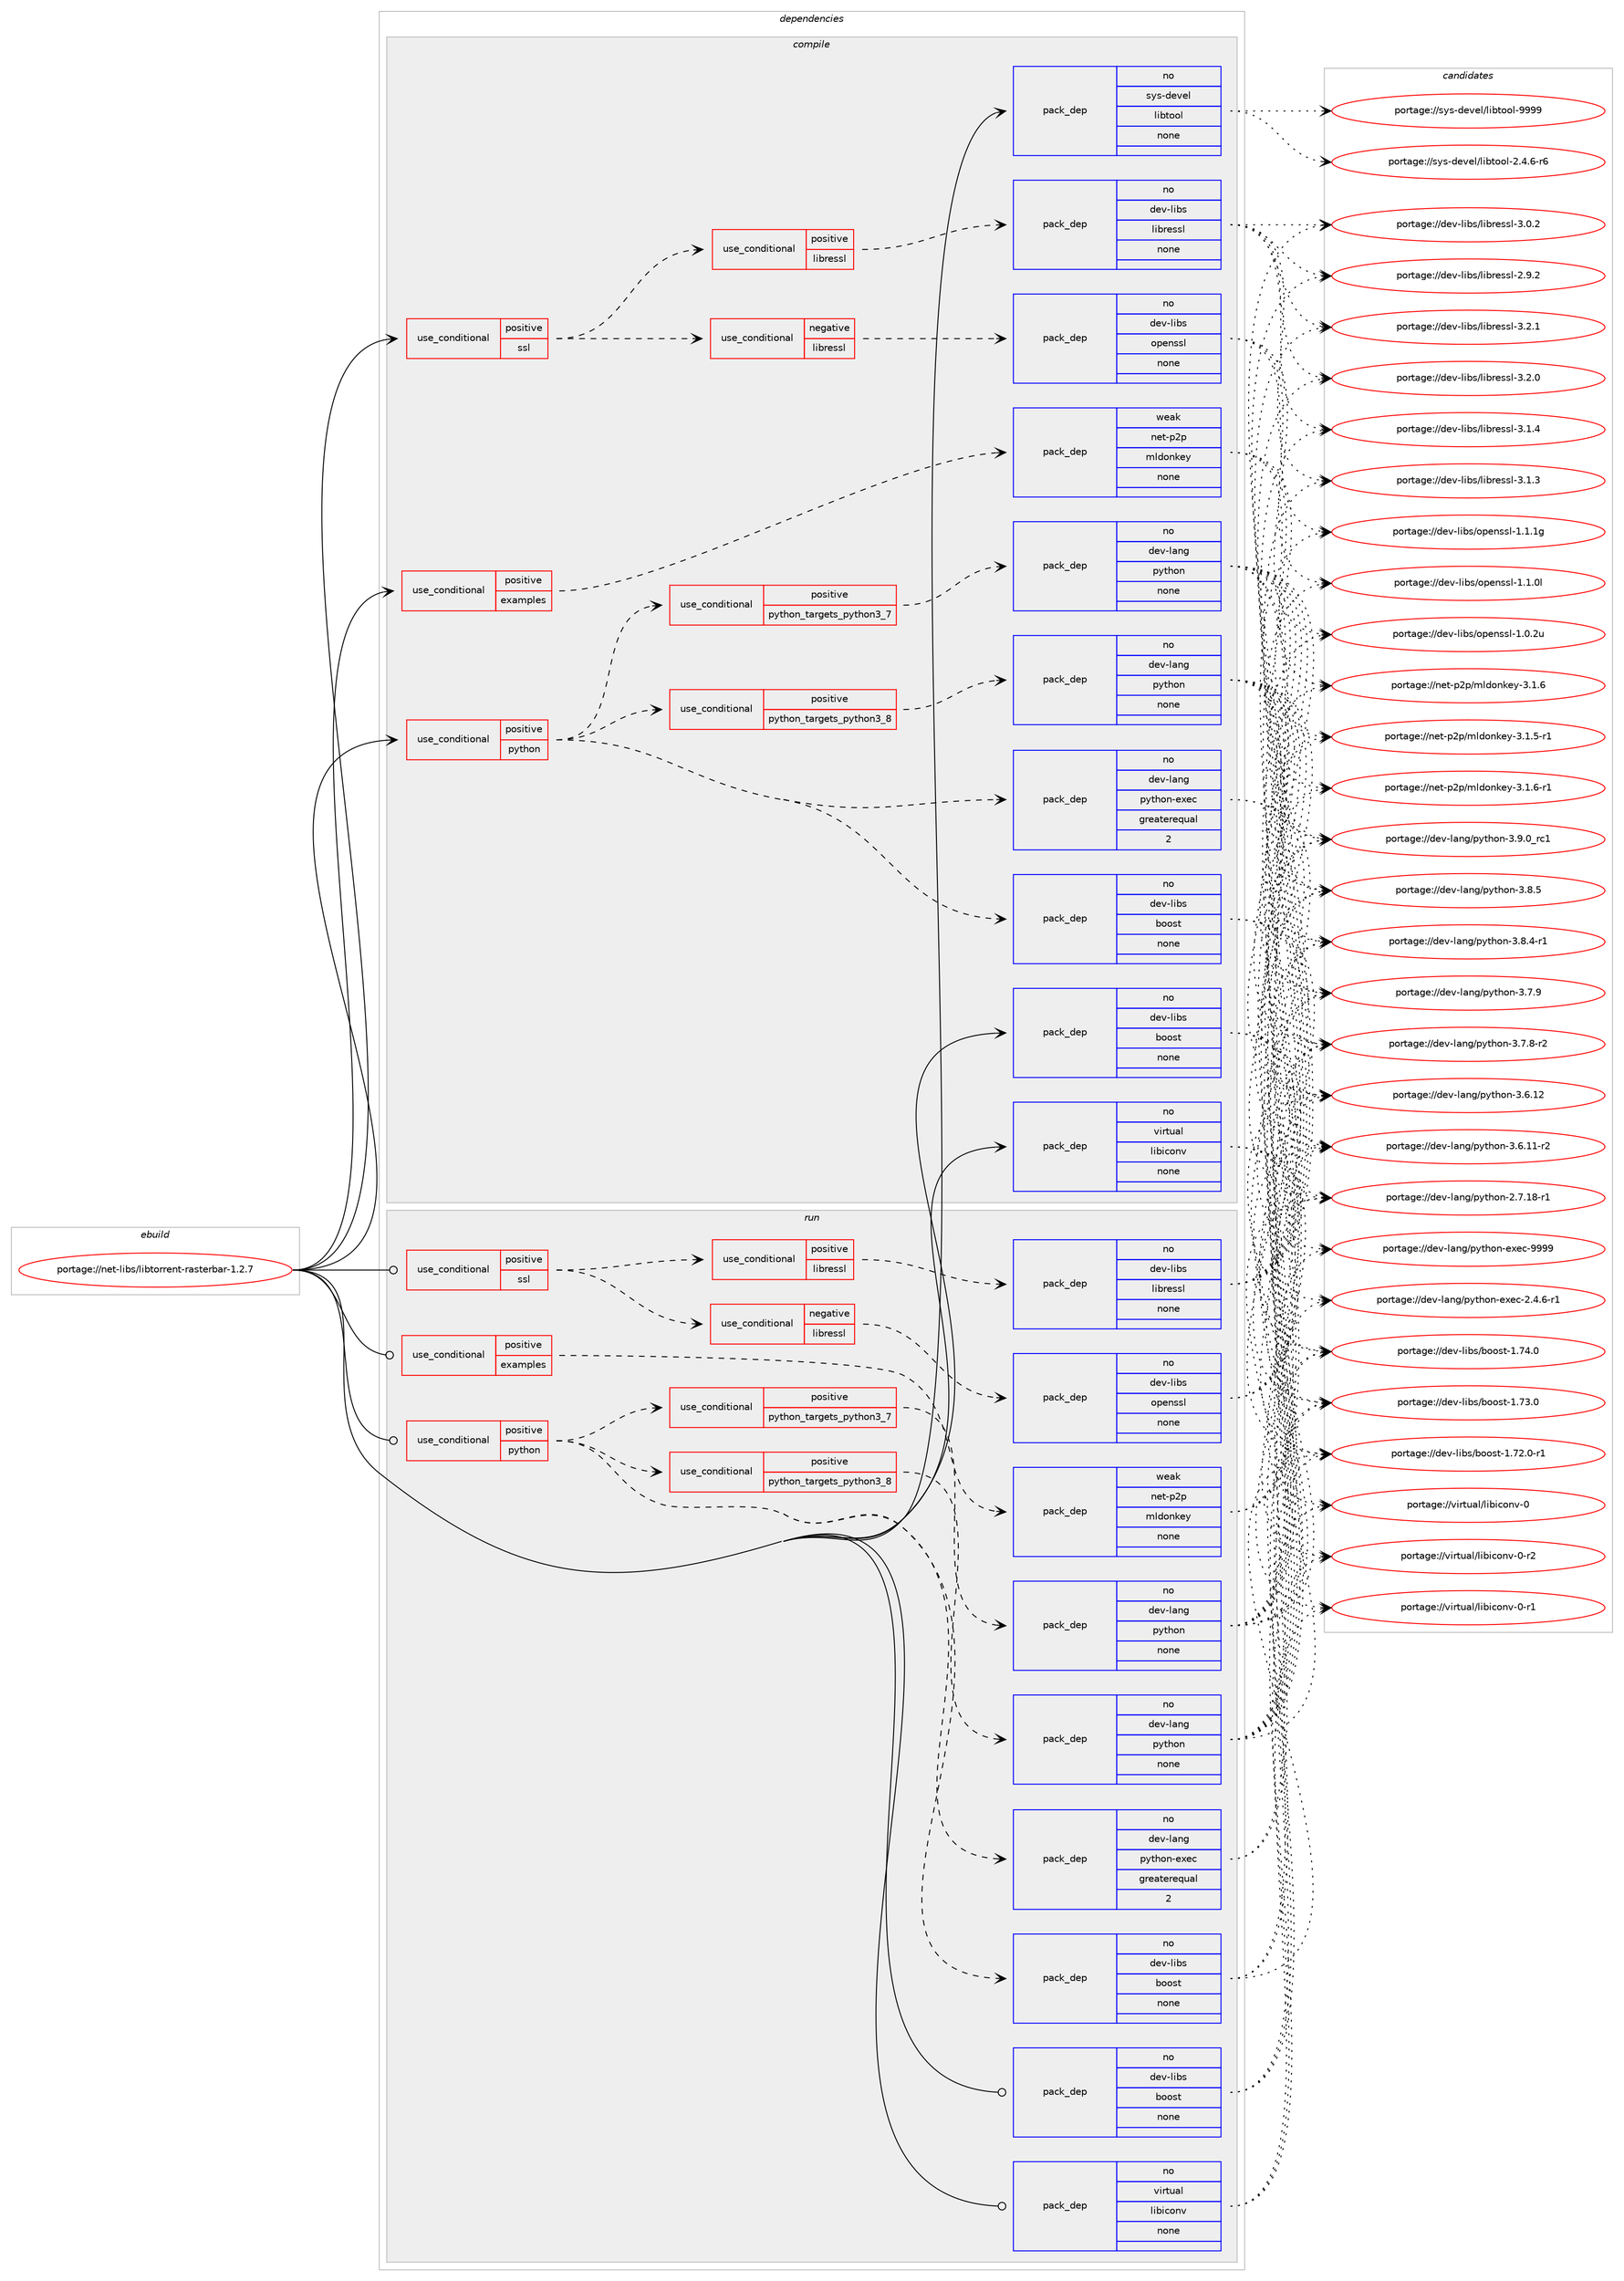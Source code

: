 digraph prolog {

# *************
# Graph options
# *************

newrank=true;
concentrate=true;
compound=true;
graph [rankdir=LR,fontname=Helvetica,fontsize=10,ranksep=1.5];#, ranksep=2.5, nodesep=0.2];
edge  [arrowhead=vee];
node  [fontname=Helvetica,fontsize=10];

# **********
# The ebuild
# **********

subgraph cluster_leftcol {
color=gray;
rank=same;
label=<<i>ebuild</i>>;
id [label="portage://net-libs/libtorrent-rasterbar-1.2.7", color=red, width=4, href="../net-libs/libtorrent-rasterbar-1.2.7.svg"];
}

# ****************
# The dependencies
# ****************

subgraph cluster_midcol {
color=gray;
label=<<i>dependencies</i>>;
subgraph cluster_compile {
fillcolor="#eeeeee";
style=filled;
label=<<i>compile</i>>;
subgraph cond734 {
dependency4395 [label=<<TABLE BORDER="0" CELLBORDER="1" CELLSPACING="0" CELLPADDING="4"><TR><TD ROWSPAN="3" CELLPADDING="10">use_conditional</TD></TR><TR><TD>positive</TD></TR><TR><TD>examples</TD></TR></TABLE>>, shape=none, color=red];
subgraph pack3594 {
dependency4396 [label=<<TABLE BORDER="0" CELLBORDER="1" CELLSPACING="0" CELLPADDING="4" WIDTH="220"><TR><TD ROWSPAN="6" CELLPADDING="30">pack_dep</TD></TR><TR><TD WIDTH="110">weak</TD></TR><TR><TD>net-p2p</TD></TR><TR><TD>mldonkey</TD></TR><TR><TD>none</TD></TR><TR><TD></TD></TR></TABLE>>, shape=none, color=blue];
}
dependency4395:e -> dependency4396:w [weight=20,style="dashed",arrowhead="vee"];
}
id:e -> dependency4395:w [weight=20,style="solid",arrowhead="vee"];
subgraph cond735 {
dependency4397 [label=<<TABLE BORDER="0" CELLBORDER="1" CELLSPACING="0" CELLPADDING="4"><TR><TD ROWSPAN="3" CELLPADDING="10">use_conditional</TD></TR><TR><TD>positive</TD></TR><TR><TD>python</TD></TR></TABLE>>, shape=none, color=red];
subgraph cond736 {
dependency4398 [label=<<TABLE BORDER="0" CELLBORDER="1" CELLSPACING="0" CELLPADDING="4"><TR><TD ROWSPAN="3" CELLPADDING="10">use_conditional</TD></TR><TR><TD>positive</TD></TR><TR><TD>python_targets_python3_7</TD></TR></TABLE>>, shape=none, color=red];
subgraph pack3595 {
dependency4399 [label=<<TABLE BORDER="0" CELLBORDER="1" CELLSPACING="0" CELLPADDING="4" WIDTH="220"><TR><TD ROWSPAN="6" CELLPADDING="30">pack_dep</TD></TR><TR><TD WIDTH="110">no</TD></TR><TR><TD>dev-lang</TD></TR><TR><TD>python</TD></TR><TR><TD>none</TD></TR><TR><TD></TD></TR></TABLE>>, shape=none, color=blue];
}
dependency4398:e -> dependency4399:w [weight=20,style="dashed",arrowhead="vee"];
}
dependency4397:e -> dependency4398:w [weight=20,style="dashed",arrowhead="vee"];
subgraph cond737 {
dependency4400 [label=<<TABLE BORDER="0" CELLBORDER="1" CELLSPACING="0" CELLPADDING="4"><TR><TD ROWSPAN="3" CELLPADDING="10">use_conditional</TD></TR><TR><TD>positive</TD></TR><TR><TD>python_targets_python3_8</TD></TR></TABLE>>, shape=none, color=red];
subgraph pack3596 {
dependency4401 [label=<<TABLE BORDER="0" CELLBORDER="1" CELLSPACING="0" CELLPADDING="4" WIDTH="220"><TR><TD ROWSPAN="6" CELLPADDING="30">pack_dep</TD></TR><TR><TD WIDTH="110">no</TD></TR><TR><TD>dev-lang</TD></TR><TR><TD>python</TD></TR><TR><TD>none</TD></TR><TR><TD></TD></TR></TABLE>>, shape=none, color=blue];
}
dependency4400:e -> dependency4401:w [weight=20,style="dashed",arrowhead="vee"];
}
dependency4397:e -> dependency4400:w [weight=20,style="dashed",arrowhead="vee"];
subgraph pack3597 {
dependency4402 [label=<<TABLE BORDER="0" CELLBORDER="1" CELLSPACING="0" CELLPADDING="4" WIDTH="220"><TR><TD ROWSPAN="6" CELLPADDING="30">pack_dep</TD></TR><TR><TD WIDTH="110">no</TD></TR><TR><TD>dev-lang</TD></TR><TR><TD>python-exec</TD></TR><TR><TD>greaterequal</TD></TR><TR><TD>2</TD></TR></TABLE>>, shape=none, color=blue];
}
dependency4397:e -> dependency4402:w [weight=20,style="dashed",arrowhead="vee"];
subgraph pack3598 {
dependency4403 [label=<<TABLE BORDER="0" CELLBORDER="1" CELLSPACING="0" CELLPADDING="4" WIDTH="220"><TR><TD ROWSPAN="6" CELLPADDING="30">pack_dep</TD></TR><TR><TD WIDTH="110">no</TD></TR><TR><TD>dev-libs</TD></TR><TR><TD>boost</TD></TR><TR><TD>none</TD></TR><TR><TD></TD></TR></TABLE>>, shape=none, color=blue];
}
dependency4397:e -> dependency4403:w [weight=20,style="dashed",arrowhead="vee"];
}
id:e -> dependency4397:w [weight=20,style="solid",arrowhead="vee"];
subgraph cond738 {
dependency4404 [label=<<TABLE BORDER="0" CELLBORDER="1" CELLSPACING="0" CELLPADDING="4"><TR><TD ROWSPAN="3" CELLPADDING="10">use_conditional</TD></TR><TR><TD>positive</TD></TR><TR><TD>ssl</TD></TR></TABLE>>, shape=none, color=red];
subgraph cond739 {
dependency4405 [label=<<TABLE BORDER="0" CELLBORDER="1" CELLSPACING="0" CELLPADDING="4"><TR><TD ROWSPAN="3" CELLPADDING="10">use_conditional</TD></TR><TR><TD>negative</TD></TR><TR><TD>libressl</TD></TR></TABLE>>, shape=none, color=red];
subgraph pack3599 {
dependency4406 [label=<<TABLE BORDER="0" CELLBORDER="1" CELLSPACING="0" CELLPADDING="4" WIDTH="220"><TR><TD ROWSPAN="6" CELLPADDING="30">pack_dep</TD></TR><TR><TD WIDTH="110">no</TD></TR><TR><TD>dev-libs</TD></TR><TR><TD>openssl</TD></TR><TR><TD>none</TD></TR><TR><TD></TD></TR></TABLE>>, shape=none, color=blue];
}
dependency4405:e -> dependency4406:w [weight=20,style="dashed",arrowhead="vee"];
}
dependency4404:e -> dependency4405:w [weight=20,style="dashed",arrowhead="vee"];
subgraph cond740 {
dependency4407 [label=<<TABLE BORDER="0" CELLBORDER="1" CELLSPACING="0" CELLPADDING="4"><TR><TD ROWSPAN="3" CELLPADDING="10">use_conditional</TD></TR><TR><TD>positive</TD></TR><TR><TD>libressl</TD></TR></TABLE>>, shape=none, color=red];
subgraph pack3600 {
dependency4408 [label=<<TABLE BORDER="0" CELLBORDER="1" CELLSPACING="0" CELLPADDING="4" WIDTH="220"><TR><TD ROWSPAN="6" CELLPADDING="30">pack_dep</TD></TR><TR><TD WIDTH="110">no</TD></TR><TR><TD>dev-libs</TD></TR><TR><TD>libressl</TD></TR><TR><TD>none</TD></TR><TR><TD></TD></TR></TABLE>>, shape=none, color=blue];
}
dependency4407:e -> dependency4408:w [weight=20,style="dashed",arrowhead="vee"];
}
dependency4404:e -> dependency4407:w [weight=20,style="dashed",arrowhead="vee"];
}
id:e -> dependency4404:w [weight=20,style="solid",arrowhead="vee"];
subgraph pack3601 {
dependency4409 [label=<<TABLE BORDER="0" CELLBORDER="1" CELLSPACING="0" CELLPADDING="4" WIDTH="220"><TR><TD ROWSPAN="6" CELLPADDING="30">pack_dep</TD></TR><TR><TD WIDTH="110">no</TD></TR><TR><TD>dev-libs</TD></TR><TR><TD>boost</TD></TR><TR><TD>none</TD></TR><TR><TD></TD></TR></TABLE>>, shape=none, color=blue];
}
id:e -> dependency4409:w [weight=20,style="solid",arrowhead="vee"];
subgraph pack3602 {
dependency4410 [label=<<TABLE BORDER="0" CELLBORDER="1" CELLSPACING="0" CELLPADDING="4" WIDTH="220"><TR><TD ROWSPAN="6" CELLPADDING="30">pack_dep</TD></TR><TR><TD WIDTH="110">no</TD></TR><TR><TD>sys-devel</TD></TR><TR><TD>libtool</TD></TR><TR><TD>none</TD></TR><TR><TD></TD></TR></TABLE>>, shape=none, color=blue];
}
id:e -> dependency4410:w [weight=20,style="solid",arrowhead="vee"];
subgraph pack3603 {
dependency4411 [label=<<TABLE BORDER="0" CELLBORDER="1" CELLSPACING="0" CELLPADDING="4" WIDTH="220"><TR><TD ROWSPAN="6" CELLPADDING="30">pack_dep</TD></TR><TR><TD WIDTH="110">no</TD></TR><TR><TD>virtual</TD></TR><TR><TD>libiconv</TD></TR><TR><TD>none</TD></TR><TR><TD></TD></TR></TABLE>>, shape=none, color=blue];
}
id:e -> dependency4411:w [weight=20,style="solid",arrowhead="vee"];
}
subgraph cluster_compileandrun {
fillcolor="#eeeeee";
style=filled;
label=<<i>compile and run</i>>;
}
subgraph cluster_run {
fillcolor="#eeeeee";
style=filled;
label=<<i>run</i>>;
subgraph cond741 {
dependency4412 [label=<<TABLE BORDER="0" CELLBORDER="1" CELLSPACING="0" CELLPADDING="4"><TR><TD ROWSPAN="3" CELLPADDING="10">use_conditional</TD></TR><TR><TD>positive</TD></TR><TR><TD>examples</TD></TR></TABLE>>, shape=none, color=red];
subgraph pack3604 {
dependency4413 [label=<<TABLE BORDER="0" CELLBORDER="1" CELLSPACING="0" CELLPADDING="4" WIDTH="220"><TR><TD ROWSPAN="6" CELLPADDING="30">pack_dep</TD></TR><TR><TD WIDTH="110">weak</TD></TR><TR><TD>net-p2p</TD></TR><TR><TD>mldonkey</TD></TR><TR><TD>none</TD></TR><TR><TD></TD></TR></TABLE>>, shape=none, color=blue];
}
dependency4412:e -> dependency4413:w [weight=20,style="dashed",arrowhead="vee"];
}
id:e -> dependency4412:w [weight=20,style="solid",arrowhead="odot"];
subgraph cond742 {
dependency4414 [label=<<TABLE BORDER="0" CELLBORDER="1" CELLSPACING="0" CELLPADDING="4"><TR><TD ROWSPAN="3" CELLPADDING="10">use_conditional</TD></TR><TR><TD>positive</TD></TR><TR><TD>python</TD></TR></TABLE>>, shape=none, color=red];
subgraph cond743 {
dependency4415 [label=<<TABLE BORDER="0" CELLBORDER="1" CELLSPACING="0" CELLPADDING="4"><TR><TD ROWSPAN="3" CELLPADDING="10">use_conditional</TD></TR><TR><TD>positive</TD></TR><TR><TD>python_targets_python3_7</TD></TR></TABLE>>, shape=none, color=red];
subgraph pack3605 {
dependency4416 [label=<<TABLE BORDER="0" CELLBORDER="1" CELLSPACING="0" CELLPADDING="4" WIDTH="220"><TR><TD ROWSPAN="6" CELLPADDING="30">pack_dep</TD></TR><TR><TD WIDTH="110">no</TD></TR><TR><TD>dev-lang</TD></TR><TR><TD>python</TD></TR><TR><TD>none</TD></TR><TR><TD></TD></TR></TABLE>>, shape=none, color=blue];
}
dependency4415:e -> dependency4416:w [weight=20,style="dashed",arrowhead="vee"];
}
dependency4414:e -> dependency4415:w [weight=20,style="dashed",arrowhead="vee"];
subgraph cond744 {
dependency4417 [label=<<TABLE BORDER="0" CELLBORDER="1" CELLSPACING="0" CELLPADDING="4"><TR><TD ROWSPAN="3" CELLPADDING="10">use_conditional</TD></TR><TR><TD>positive</TD></TR><TR><TD>python_targets_python3_8</TD></TR></TABLE>>, shape=none, color=red];
subgraph pack3606 {
dependency4418 [label=<<TABLE BORDER="0" CELLBORDER="1" CELLSPACING="0" CELLPADDING="4" WIDTH="220"><TR><TD ROWSPAN="6" CELLPADDING="30">pack_dep</TD></TR><TR><TD WIDTH="110">no</TD></TR><TR><TD>dev-lang</TD></TR><TR><TD>python</TD></TR><TR><TD>none</TD></TR><TR><TD></TD></TR></TABLE>>, shape=none, color=blue];
}
dependency4417:e -> dependency4418:w [weight=20,style="dashed",arrowhead="vee"];
}
dependency4414:e -> dependency4417:w [weight=20,style="dashed",arrowhead="vee"];
subgraph pack3607 {
dependency4419 [label=<<TABLE BORDER="0" CELLBORDER="1" CELLSPACING="0" CELLPADDING="4" WIDTH="220"><TR><TD ROWSPAN="6" CELLPADDING="30">pack_dep</TD></TR><TR><TD WIDTH="110">no</TD></TR><TR><TD>dev-lang</TD></TR><TR><TD>python-exec</TD></TR><TR><TD>greaterequal</TD></TR><TR><TD>2</TD></TR></TABLE>>, shape=none, color=blue];
}
dependency4414:e -> dependency4419:w [weight=20,style="dashed",arrowhead="vee"];
subgraph pack3608 {
dependency4420 [label=<<TABLE BORDER="0" CELLBORDER="1" CELLSPACING="0" CELLPADDING="4" WIDTH="220"><TR><TD ROWSPAN="6" CELLPADDING="30">pack_dep</TD></TR><TR><TD WIDTH="110">no</TD></TR><TR><TD>dev-libs</TD></TR><TR><TD>boost</TD></TR><TR><TD>none</TD></TR><TR><TD></TD></TR></TABLE>>, shape=none, color=blue];
}
dependency4414:e -> dependency4420:w [weight=20,style="dashed",arrowhead="vee"];
}
id:e -> dependency4414:w [weight=20,style="solid",arrowhead="odot"];
subgraph cond745 {
dependency4421 [label=<<TABLE BORDER="0" CELLBORDER="1" CELLSPACING="0" CELLPADDING="4"><TR><TD ROWSPAN="3" CELLPADDING="10">use_conditional</TD></TR><TR><TD>positive</TD></TR><TR><TD>ssl</TD></TR></TABLE>>, shape=none, color=red];
subgraph cond746 {
dependency4422 [label=<<TABLE BORDER="0" CELLBORDER="1" CELLSPACING="0" CELLPADDING="4"><TR><TD ROWSPAN="3" CELLPADDING="10">use_conditional</TD></TR><TR><TD>negative</TD></TR><TR><TD>libressl</TD></TR></TABLE>>, shape=none, color=red];
subgraph pack3609 {
dependency4423 [label=<<TABLE BORDER="0" CELLBORDER="1" CELLSPACING="0" CELLPADDING="4" WIDTH="220"><TR><TD ROWSPAN="6" CELLPADDING="30">pack_dep</TD></TR><TR><TD WIDTH="110">no</TD></TR><TR><TD>dev-libs</TD></TR><TR><TD>openssl</TD></TR><TR><TD>none</TD></TR><TR><TD></TD></TR></TABLE>>, shape=none, color=blue];
}
dependency4422:e -> dependency4423:w [weight=20,style="dashed",arrowhead="vee"];
}
dependency4421:e -> dependency4422:w [weight=20,style="dashed",arrowhead="vee"];
subgraph cond747 {
dependency4424 [label=<<TABLE BORDER="0" CELLBORDER="1" CELLSPACING="0" CELLPADDING="4"><TR><TD ROWSPAN="3" CELLPADDING="10">use_conditional</TD></TR><TR><TD>positive</TD></TR><TR><TD>libressl</TD></TR></TABLE>>, shape=none, color=red];
subgraph pack3610 {
dependency4425 [label=<<TABLE BORDER="0" CELLBORDER="1" CELLSPACING="0" CELLPADDING="4" WIDTH="220"><TR><TD ROWSPAN="6" CELLPADDING="30">pack_dep</TD></TR><TR><TD WIDTH="110">no</TD></TR><TR><TD>dev-libs</TD></TR><TR><TD>libressl</TD></TR><TR><TD>none</TD></TR><TR><TD></TD></TR></TABLE>>, shape=none, color=blue];
}
dependency4424:e -> dependency4425:w [weight=20,style="dashed",arrowhead="vee"];
}
dependency4421:e -> dependency4424:w [weight=20,style="dashed",arrowhead="vee"];
}
id:e -> dependency4421:w [weight=20,style="solid",arrowhead="odot"];
subgraph pack3611 {
dependency4426 [label=<<TABLE BORDER="0" CELLBORDER="1" CELLSPACING="0" CELLPADDING="4" WIDTH="220"><TR><TD ROWSPAN="6" CELLPADDING="30">pack_dep</TD></TR><TR><TD WIDTH="110">no</TD></TR><TR><TD>dev-libs</TD></TR><TR><TD>boost</TD></TR><TR><TD>none</TD></TR><TR><TD></TD></TR></TABLE>>, shape=none, color=blue];
}
id:e -> dependency4426:w [weight=20,style="solid",arrowhead="odot"];
subgraph pack3612 {
dependency4427 [label=<<TABLE BORDER="0" CELLBORDER="1" CELLSPACING="0" CELLPADDING="4" WIDTH="220"><TR><TD ROWSPAN="6" CELLPADDING="30">pack_dep</TD></TR><TR><TD WIDTH="110">no</TD></TR><TR><TD>virtual</TD></TR><TR><TD>libiconv</TD></TR><TR><TD>none</TD></TR><TR><TD></TD></TR></TABLE>>, shape=none, color=blue];
}
id:e -> dependency4427:w [weight=20,style="solid",arrowhead="odot"];
}
}

# **************
# The candidates
# **************

subgraph cluster_choices {
rank=same;
color=gray;
label=<<i>candidates</i>>;

subgraph choice3594 {
color=black;
nodesep=1;
choice1101011164511250112471091081001111101071011214551464946544511449 [label="portage://net-p2p/mldonkey-3.1.6-r1", color=red, width=4,href="../net-p2p/mldonkey-3.1.6-r1.svg"];
choice110101116451125011247109108100111110107101121455146494654 [label="portage://net-p2p/mldonkey-3.1.6", color=red, width=4,href="../net-p2p/mldonkey-3.1.6.svg"];
choice1101011164511250112471091081001111101071011214551464946534511449 [label="portage://net-p2p/mldonkey-3.1.5-r1", color=red, width=4,href="../net-p2p/mldonkey-3.1.5-r1.svg"];
dependency4396:e -> choice1101011164511250112471091081001111101071011214551464946544511449:w [style=dotted,weight="100"];
dependency4396:e -> choice110101116451125011247109108100111110107101121455146494654:w [style=dotted,weight="100"];
dependency4396:e -> choice1101011164511250112471091081001111101071011214551464946534511449:w [style=dotted,weight="100"];
}
subgraph choice3595 {
color=black;
nodesep=1;
choice100101118451089711010347112121116104111110455146574648951149949 [label="portage://dev-lang/python-3.9.0_rc1", color=red, width=4,href="../dev-lang/python-3.9.0_rc1.svg"];
choice100101118451089711010347112121116104111110455146564653 [label="portage://dev-lang/python-3.8.5", color=red, width=4,href="../dev-lang/python-3.8.5.svg"];
choice1001011184510897110103471121211161041111104551465646524511449 [label="portage://dev-lang/python-3.8.4-r1", color=red, width=4,href="../dev-lang/python-3.8.4-r1.svg"];
choice100101118451089711010347112121116104111110455146554657 [label="portage://dev-lang/python-3.7.9", color=red, width=4,href="../dev-lang/python-3.7.9.svg"];
choice1001011184510897110103471121211161041111104551465546564511450 [label="portage://dev-lang/python-3.7.8-r2", color=red, width=4,href="../dev-lang/python-3.7.8-r2.svg"];
choice10010111845108971101034711212111610411111045514654464950 [label="portage://dev-lang/python-3.6.12", color=red, width=4,href="../dev-lang/python-3.6.12.svg"];
choice100101118451089711010347112121116104111110455146544649494511450 [label="portage://dev-lang/python-3.6.11-r2", color=red, width=4,href="../dev-lang/python-3.6.11-r2.svg"];
choice100101118451089711010347112121116104111110455046554649564511449 [label="portage://dev-lang/python-2.7.18-r1", color=red, width=4,href="../dev-lang/python-2.7.18-r1.svg"];
dependency4399:e -> choice100101118451089711010347112121116104111110455146574648951149949:w [style=dotted,weight="100"];
dependency4399:e -> choice100101118451089711010347112121116104111110455146564653:w [style=dotted,weight="100"];
dependency4399:e -> choice1001011184510897110103471121211161041111104551465646524511449:w [style=dotted,weight="100"];
dependency4399:e -> choice100101118451089711010347112121116104111110455146554657:w [style=dotted,weight="100"];
dependency4399:e -> choice1001011184510897110103471121211161041111104551465546564511450:w [style=dotted,weight="100"];
dependency4399:e -> choice10010111845108971101034711212111610411111045514654464950:w [style=dotted,weight="100"];
dependency4399:e -> choice100101118451089711010347112121116104111110455146544649494511450:w [style=dotted,weight="100"];
dependency4399:e -> choice100101118451089711010347112121116104111110455046554649564511449:w [style=dotted,weight="100"];
}
subgraph choice3596 {
color=black;
nodesep=1;
choice100101118451089711010347112121116104111110455146574648951149949 [label="portage://dev-lang/python-3.9.0_rc1", color=red, width=4,href="../dev-lang/python-3.9.0_rc1.svg"];
choice100101118451089711010347112121116104111110455146564653 [label="portage://dev-lang/python-3.8.5", color=red, width=4,href="../dev-lang/python-3.8.5.svg"];
choice1001011184510897110103471121211161041111104551465646524511449 [label="portage://dev-lang/python-3.8.4-r1", color=red, width=4,href="../dev-lang/python-3.8.4-r1.svg"];
choice100101118451089711010347112121116104111110455146554657 [label="portage://dev-lang/python-3.7.9", color=red, width=4,href="../dev-lang/python-3.7.9.svg"];
choice1001011184510897110103471121211161041111104551465546564511450 [label="portage://dev-lang/python-3.7.8-r2", color=red, width=4,href="../dev-lang/python-3.7.8-r2.svg"];
choice10010111845108971101034711212111610411111045514654464950 [label="portage://dev-lang/python-3.6.12", color=red, width=4,href="../dev-lang/python-3.6.12.svg"];
choice100101118451089711010347112121116104111110455146544649494511450 [label="portage://dev-lang/python-3.6.11-r2", color=red, width=4,href="../dev-lang/python-3.6.11-r2.svg"];
choice100101118451089711010347112121116104111110455046554649564511449 [label="portage://dev-lang/python-2.7.18-r1", color=red, width=4,href="../dev-lang/python-2.7.18-r1.svg"];
dependency4401:e -> choice100101118451089711010347112121116104111110455146574648951149949:w [style=dotted,weight="100"];
dependency4401:e -> choice100101118451089711010347112121116104111110455146564653:w [style=dotted,weight="100"];
dependency4401:e -> choice1001011184510897110103471121211161041111104551465646524511449:w [style=dotted,weight="100"];
dependency4401:e -> choice100101118451089711010347112121116104111110455146554657:w [style=dotted,weight="100"];
dependency4401:e -> choice1001011184510897110103471121211161041111104551465546564511450:w [style=dotted,weight="100"];
dependency4401:e -> choice10010111845108971101034711212111610411111045514654464950:w [style=dotted,weight="100"];
dependency4401:e -> choice100101118451089711010347112121116104111110455146544649494511450:w [style=dotted,weight="100"];
dependency4401:e -> choice100101118451089711010347112121116104111110455046554649564511449:w [style=dotted,weight="100"];
}
subgraph choice3597 {
color=black;
nodesep=1;
choice10010111845108971101034711212111610411111045101120101994557575757 [label="portage://dev-lang/python-exec-9999", color=red, width=4,href="../dev-lang/python-exec-9999.svg"];
choice10010111845108971101034711212111610411111045101120101994550465246544511449 [label="portage://dev-lang/python-exec-2.4.6-r1", color=red, width=4,href="../dev-lang/python-exec-2.4.6-r1.svg"];
dependency4402:e -> choice10010111845108971101034711212111610411111045101120101994557575757:w [style=dotted,weight="100"];
dependency4402:e -> choice10010111845108971101034711212111610411111045101120101994550465246544511449:w [style=dotted,weight="100"];
}
subgraph choice3598 {
color=black;
nodesep=1;
choice1001011184510810598115479811111111511645494655524648 [label="portage://dev-libs/boost-1.74.0", color=red, width=4,href="../dev-libs/boost-1.74.0.svg"];
choice1001011184510810598115479811111111511645494655514648 [label="portage://dev-libs/boost-1.73.0", color=red, width=4,href="../dev-libs/boost-1.73.0.svg"];
choice10010111845108105981154798111111115116454946555046484511449 [label="portage://dev-libs/boost-1.72.0-r1", color=red, width=4,href="../dev-libs/boost-1.72.0-r1.svg"];
dependency4403:e -> choice1001011184510810598115479811111111511645494655524648:w [style=dotted,weight="100"];
dependency4403:e -> choice1001011184510810598115479811111111511645494655514648:w [style=dotted,weight="100"];
dependency4403:e -> choice10010111845108105981154798111111115116454946555046484511449:w [style=dotted,weight="100"];
}
subgraph choice3599 {
color=black;
nodesep=1;
choice100101118451081059811547111112101110115115108454946494649103 [label="portage://dev-libs/openssl-1.1.1g", color=red, width=4,href="../dev-libs/openssl-1.1.1g.svg"];
choice100101118451081059811547111112101110115115108454946494648108 [label="portage://dev-libs/openssl-1.1.0l", color=red, width=4,href="../dev-libs/openssl-1.1.0l.svg"];
choice100101118451081059811547111112101110115115108454946484650117 [label="portage://dev-libs/openssl-1.0.2u", color=red, width=4,href="../dev-libs/openssl-1.0.2u.svg"];
dependency4406:e -> choice100101118451081059811547111112101110115115108454946494649103:w [style=dotted,weight="100"];
dependency4406:e -> choice100101118451081059811547111112101110115115108454946494648108:w [style=dotted,weight="100"];
dependency4406:e -> choice100101118451081059811547111112101110115115108454946484650117:w [style=dotted,weight="100"];
}
subgraph choice3600 {
color=black;
nodesep=1;
choice10010111845108105981154710810598114101115115108455146504649 [label="portage://dev-libs/libressl-3.2.1", color=red, width=4,href="../dev-libs/libressl-3.2.1.svg"];
choice10010111845108105981154710810598114101115115108455146504648 [label="portage://dev-libs/libressl-3.2.0", color=red, width=4,href="../dev-libs/libressl-3.2.0.svg"];
choice10010111845108105981154710810598114101115115108455146494652 [label="portage://dev-libs/libressl-3.1.4", color=red, width=4,href="../dev-libs/libressl-3.1.4.svg"];
choice10010111845108105981154710810598114101115115108455146494651 [label="portage://dev-libs/libressl-3.1.3", color=red, width=4,href="../dev-libs/libressl-3.1.3.svg"];
choice10010111845108105981154710810598114101115115108455146484650 [label="portage://dev-libs/libressl-3.0.2", color=red, width=4,href="../dev-libs/libressl-3.0.2.svg"];
choice10010111845108105981154710810598114101115115108455046574650 [label="portage://dev-libs/libressl-2.9.2", color=red, width=4,href="../dev-libs/libressl-2.9.2.svg"];
dependency4408:e -> choice10010111845108105981154710810598114101115115108455146504649:w [style=dotted,weight="100"];
dependency4408:e -> choice10010111845108105981154710810598114101115115108455146504648:w [style=dotted,weight="100"];
dependency4408:e -> choice10010111845108105981154710810598114101115115108455146494652:w [style=dotted,weight="100"];
dependency4408:e -> choice10010111845108105981154710810598114101115115108455146494651:w [style=dotted,weight="100"];
dependency4408:e -> choice10010111845108105981154710810598114101115115108455146484650:w [style=dotted,weight="100"];
dependency4408:e -> choice10010111845108105981154710810598114101115115108455046574650:w [style=dotted,weight="100"];
}
subgraph choice3601 {
color=black;
nodesep=1;
choice1001011184510810598115479811111111511645494655524648 [label="portage://dev-libs/boost-1.74.0", color=red, width=4,href="../dev-libs/boost-1.74.0.svg"];
choice1001011184510810598115479811111111511645494655514648 [label="portage://dev-libs/boost-1.73.0", color=red, width=4,href="../dev-libs/boost-1.73.0.svg"];
choice10010111845108105981154798111111115116454946555046484511449 [label="portage://dev-libs/boost-1.72.0-r1", color=red, width=4,href="../dev-libs/boost-1.72.0-r1.svg"];
dependency4409:e -> choice1001011184510810598115479811111111511645494655524648:w [style=dotted,weight="100"];
dependency4409:e -> choice1001011184510810598115479811111111511645494655514648:w [style=dotted,weight="100"];
dependency4409:e -> choice10010111845108105981154798111111115116454946555046484511449:w [style=dotted,weight="100"];
}
subgraph choice3602 {
color=black;
nodesep=1;
choice1151211154510010111810110847108105981161111111084557575757 [label="portage://sys-devel/libtool-9999", color=red, width=4,href="../sys-devel/libtool-9999.svg"];
choice1151211154510010111810110847108105981161111111084550465246544511454 [label="portage://sys-devel/libtool-2.4.6-r6", color=red, width=4,href="../sys-devel/libtool-2.4.6-r6.svg"];
dependency4410:e -> choice1151211154510010111810110847108105981161111111084557575757:w [style=dotted,weight="100"];
dependency4410:e -> choice1151211154510010111810110847108105981161111111084550465246544511454:w [style=dotted,weight="100"];
}
subgraph choice3603 {
color=black;
nodesep=1;
choice1181051141161179710847108105981059911111011845484511450 [label="portage://virtual/libiconv-0-r2", color=red, width=4,href="../virtual/libiconv-0-r2.svg"];
choice1181051141161179710847108105981059911111011845484511449 [label="portage://virtual/libiconv-0-r1", color=red, width=4,href="../virtual/libiconv-0-r1.svg"];
choice118105114116117971084710810598105991111101184548 [label="portage://virtual/libiconv-0", color=red, width=4,href="../virtual/libiconv-0.svg"];
dependency4411:e -> choice1181051141161179710847108105981059911111011845484511450:w [style=dotted,weight="100"];
dependency4411:e -> choice1181051141161179710847108105981059911111011845484511449:w [style=dotted,weight="100"];
dependency4411:e -> choice118105114116117971084710810598105991111101184548:w [style=dotted,weight="100"];
}
subgraph choice3604 {
color=black;
nodesep=1;
choice1101011164511250112471091081001111101071011214551464946544511449 [label="portage://net-p2p/mldonkey-3.1.6-r1", color=red, width=4,href="../net-p2p/mldonkey-3.1.6-r1.svg"];
choice110101116451125011247109108100111110107101121455146494654 [label="portage://net-p2p/mldonkey-3.1.6", color=red, width=4,href="../net-p2p/mldonkey-3.1.6.svg"];
choice1101011164511250112471091081001111101071011214551464946534511449 [label="portage://net-p2p/mldonkey-3.1.5-r1", color=red, width=4,href="../net-p2p/mldonkey-3.1.5-r1.svg"];
dependency4413:e -> choice1101011164511250112471091081001111101071011214551464946544511449:w [style=dotted,weight="100"];
dependency4413:e -> choice110101116451125011247109108100111110107101121455146494654:w [style=dotted,weight="100"];
dependency4413:e -> choice1101011164511250112471091081001111101071011214551464946534511449:w [style=dotted,weight="100"];
}
subgraph choice3605 {
color=black;
nodesep=1;
choice100101118451089711010347112121116104111110455146574648951149949 [label="portage://dev-lang/python-3.9.0_rc1", color=red, width=4,href="../dev-lang/python-3.9.0_rc1.svg"];
choice100101118451089711010347112121116104111110455146564653 [label="portage://dev-lang/python-3.8.5", color=red, width=4,href="../dev-lang/python-3.8.5.svg"];
choice1001011184510897110103471121211161041111104551465646524511449 [label="portage://dev-lang/python-3.8.4-r1", color=red, width=4,href="../dev-lang/python-3.8.4-r1.svg"];
choice100101118451089711010347112121116104111110455146554657 [label="portage://dev-lang/python-3.7.9", color=red, width=4,href="../dev-lang/python-3.7.9.svg"];
choice1001011184510897110103471121211161041111104551465546564511450 [label="portage://dev-lang/python-3.7.8-r2", color=red, width=4,href="../dev-lang/python-3.7.8-r2.svg"];
choice10010111845108971101034711212111610411111045514654464950 [label="portage://dev-lang/python-3.6.12", color=red, width=4,href="../dev-lang/python-3.6.12.svg"];
choice100101118451089711010347112121116104111110455146544649494511450 [label="portage://dev-lang/python-3.6.11-r2", color=red, width=4,href="../dev-lang/python-3.6.11-r2.svg"];
choice100101118451089711010347112121116104111110455046554649564511449 [label="portage://dev-lang/python-2.7.18-r1", color=red, width=4,href="../dev-lang/python-2.7.18-r1.svg"];
dependency4416:e -> choice100101118451089711010347112121116104111110455146574648951149949:w [style=dotted,weight="100"];
dependency4416:e -> choice100101118451089711010347112121116104111110455146564653:w [style=dotted,weight="100"];
dependency4416:e -> choice1001011184510897110103471121211161041111104551465646524511449:w [style=dotted,weight="100"];
dependency4416:e -> choice100101118451089711010347112121116104111110455146554657:w [style=dotted,weight="100"];
dependency4416:e -> choice1001011184510897110103471121211161041111104551465546564511450:w [style=dotted,weight="100"];
dependency4416:e -> choice10010111845108971101034711212111610411111045514654464950:w [style=dotted,weight="100"];
dependency4416:e -> choice100101118451089711010347112121116104111110455146544649494511450:w [style=dotted,weight="100"];
dependency4416:e -> choice100101118451089711010347112121116104111110455046554649564511449:w [style=dotted,weight="100"];
}
subgraph choice3606 {
color=black;
nodesep=1;
choice100101118451089711010347112121116104111110455146574648951149949 [label="portage://dev-lang/python-3.9.0_rc1", color=red, width=4,href="../dev-lang/python-3.9.0_rc1.svg"];
choice100101118451089711010347112121116104111110455146564653 [label="portage://dev-lang/python-3.8.5", color=red, width=4,href="../dev-lang/python-3.8.5.svg"];
choice1001011184510897110103471121211161041111104551465646524511449 [label="portage://dev-lang/python-3.8.4-r1", color=red, width=4,href="../dev-lang/python-3.8.4-r1.svg"];
choice100101118451089711010347112121116104111110455146554657 [label="portage://dev-lang/python-3.7.9", color=red, width=4,href="../dev-lang/python-3.7.9.svg"];
choice1001011184510897110103471121211161041111104551465546564511450 [label="portage://dev-lang/python-3.7.8-r2", color=red, width=4,href="../dev-lang/python-3.7.8-r2.svg"];
choice10010111845108971101034711212111610411111045514654464950 [label="portage://dev-lang/python-3.6.12", color=red, width=4,href="../dev-lang/python-3.6.12.svg"];
choice100101118451089711010347112121116104111110455146544649494511450 [label="portage://dev-lang/python-3.6.11-r2", color=red, width=4,href="../dev-lang/python-3.6.11-r2.svg"];
choice100101118451089711010347112121116104111110455046554649564511449 [label="portage://dev-lang/python-2.7.18-r1", color=red, width=4,href="../dev-lang/python-2.7.18-r1.svg"];
dependency4418:e -> choice100101118451089711010347112121116104111110455146574648951149949:w [style=dotted,weight="100"];
dependency4418:e -> choice100101118451089711010347112121116104111110455146564653:w [style=dotted,weight="100"];
dependency4418:e -> choice1001011184510897110103471121211161041111104551465646524511449:w [style=dotted,weight="100"];
dependency4418:e -> choice100101118451089711010347112121116104111110455146554657:w [style=dotted,weight="100"];
dependency4418:e -> choice1001011184510897110103471121211161041111104551465546564511450:w [style=dotted,weight="100"];
dependency4418:e -> choice10010111845108971101034711212111610411111045514654464950:w [style=dotted,weight="100"];
dependency4418:e -> choice100101118451089711010347112121116104111110455146544649494511450:w [style=dotted,weight="100"];
dependency4418:e -> choice100101118451089711010347112121116104111110455046554649564511449:w [style=dotted,weight="100"];
}
subgraph choice3607 {
color=black;
nodesep=1;
choice10010111845108971101034711212111610411111045101120101994557575757 [label="portage://dev-lang/python-exec-9999", color=red, width=4,href="../dev-lang/python-exec-9999.svg"];
choice10010111845108971101034711212111610411111045101120101994550465246544511449 [label="portage://dev-lang/python-exec-2.4.6-r1", color=red, width=4,href="../dev-lang/python-exec-2.4.6-r1.svg"];
dependency4419:e -> choice10010111845108971101034711212111610411111045101120101994557575757:w [style=dotted,weight="100"];
dependency4419:e -> choice10010111845108971101034711212111610411111045101120101994550465246544511449:w [style=dotted,weight="100"];
}
subgraph choice3608 {
color=black;
nodesep=1;
choice1001011184510810598115479811111111511645494655524648 [label="portage://dev-libs/boost-1.74.0", color=red, width=4,href="../dev-libs/boost-1.74.0.svg"];
choice1001011184510810598115479811111111511645494655514648 [label="portage://dev-libs/boost-1.73.0", color=red, width=4,href="../dev-libs/boost-1.73.0.svg"];
choice10010111845108105981154798111111115116454946555046484511449 [label="portage://dev-libs/boost-1.72.0-r1", color=red, width=4,href="../dev-libs/boost-1.72.0-r1.svg"];
dependency4420:e -> choice1001011184510810598115479811111111511645494655524648:w [style=dotted,weight="100"];
dependency4420:e -> choice1001011184510810598115479811111111511645494655514648:w [style=dotted,weight="100"];
dependency4420:e -> choice10010111845108105981154798111111115116454946555046484511449:w [style=dotted,weight="100"];
}
subgraph choice3609 {
color=black;
nodesep=1;
choice100101118451081059811547111112101110115115108454946494649103 [label="portage://dev-libs/openssl-1.1.1g", color=red, width=4,href="../dev-libs/openssl-1.1.1g.svg"];
choice100101118451081059811547111112101110115115108454946494648108 [label="portage://dev-libs/openssl-1.1.0l", color=red, width=4,href="../dev-libs/openssl-1.1.0l.svg"];
choice100101118451081059811547111112101110115115108454946484650117 [label="portage://dev-libs/openssl-1.0.2u", color=red, width=4,href="../dev-libs/openssl-1.0.2u.svg"];
dependency4423:e -> choice100101118451081059811547111112101110115115108454946494649103:w [style=dotted,weight="100"];
dependency4423:e -> choice100101118451081059811547111112101110115115108454946494648108:w [style=dotted,weight="100"];
dependency4423:e -> choice100101118451081059811547111112101110115115108454946484650117:w [style=dotted,weight="100"];
}
subgraph choice3610 {
color=black;
nodesep=1;
choice10010111845108105981154710810598114101115115108455146504649 [label="portage://dev-libs/libressl-3.2.1", color=red, width=4,href="../dev-libs/libressl-3.2.1.svg"];
choice10010111845108105981154710810598114101115115108455146504648 [label="portage://dev-libs/libressl-3.2.0", color=red, width=4,href="../dev-libs/libressl-3.2.0.svg"];
choice10010111845108105981154710810598114101115115108455146494652 [label="portage://dev-libs/libressl-3.1.4", color=red, width=4,href="../dev-libs/libressl-3.1.4.svg"];
choice10010111845108105981154710810598114101115115108455146494651 [label="portage://dev-libs/libressl-3.1.3", color=red, width=4,href="../dev-libs/libressl-3.1.3.svg"];
choice10010111845108105981154710810598114101115115108455146484650 [label="portage://dev-libs/libressl-3.0.2", color=red, width=4,href="../dev-libs/libressl-3.0.2.svg"];
choice10010111845108105981154710810598114101115115108455046574650 [label="portage://dev-libs/libressl-2.9.2", color=red, width=4,href="../dev-libs/libressl-2.9.2.svg"];
dependency4425:e -> choice10010111845108105981154710810598114101115115108455146504649:w [style=dotted,weight="100"];
dependency4425:e -> choice10010111845108105981154710810598114101115115108455146504648:w [style=dotted,weight="100"];
dependency4425:e -> choice10010111845108105981154710810598114101115115108455146494652:w [style=dotted,weight="100"];
dependency4425:e -> choice10010111845108105981154710810598114101115115108455146494651:w [style=dotted,weight="100"];
dependency4425:e -> choice10010111845108105981154710810598114101115115108455146484650:w [style=dotted,weight="100"];
dependency4425:e -> choice10010111845108105981154710810598114101115115108455046574650:w [style=dotted,weight="100"];
}
subgraph choice3611 {
color=black;
nodesep=1;
choice1001011184510810598115479811111111511645494655524648 [label="portage://dev-libs/boost-1.74.0", color=red, width=4,href="../dev-libs/boost-1.74.0.svg"];
choice1001011184510810598115479811111111511645494655514648 [label="portage://dev-libs/boost-1.73.0", color=red, width=4,href="../dev-libs/boost-1.73.0.svg"];
choice10010111845108105981154798111111115116454946555046484511449 [label="portage://dev-libs/boost-1.72.0-r1", color=red, width=4,href="../dev-libs/boost-1.72.0-r1.svg"];
dependency4426:e -> choice1001011184510810598115479811111111511645494655524648:w [style=dotted,weight="100"];
dependency4426:e -> choice1001011184510810598115479811111111511645494655514648:w [style=dotted,weight="100"];
dependency4426:e -> choice10010111845108105981154798111111115116454946555046484511449:w [style=dotted,weight="100"];
}
subgraph choice3612 {
color=black;
nodesep=1;
choice1181051141161179710847108105981059911111011845484511450 [label="portage://virtual/libiconv-0-r2", color=red, width=4,href="../virtual/libiconv-0-r2.svg"];
choice1181051141161179710847108105981059911111011845484511449 [label="portage://virtual/libiconv-0-r1", color=red, width=4,href="../virtual/libiconv-0-r1.svg"];
choice118105114116117971084710810598105991111101184548 [label="portage://virtual/libiconv-0", color=red, width=4,href="../virtual/libiconv-0.svg"];
dependency4427:e -> choice1181051141161179710847108105981059911111011845484511450:w [style=dotted,weight="100"];
dependency4427:e -> choice1181051141161179710847108105981059911111011845484511449:w [style=dotted,weight="100"];
dependency4427:e -> choice118105114116117971084710810598105991111101184548:w [style=dotted,weight="100"];
}
}

}
